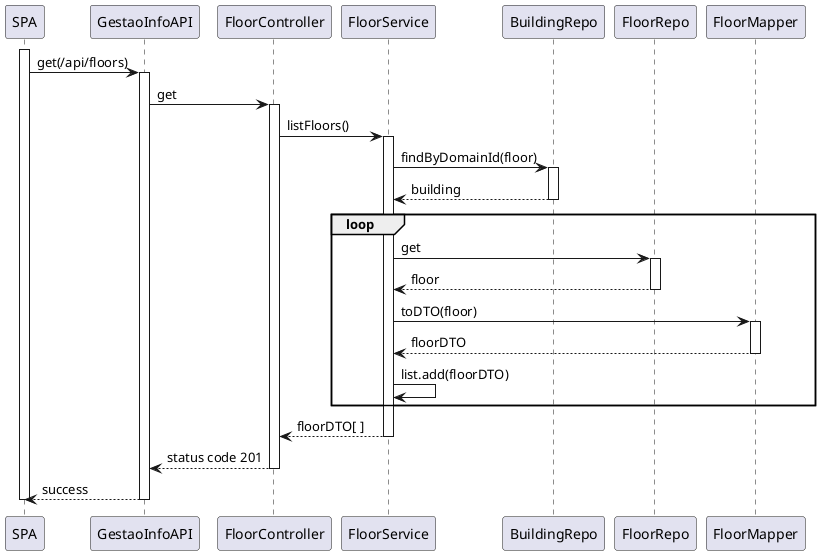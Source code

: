 @startuml

activate SPA
SPA -> GestaoInfoAPI : get(/api/floors)
activate GestaoInfoAPI

GestaoInfoAPI -> FloorController : get
activate FloorController

FloorController -> FloorService : listFloors()
activate FloorService

FloorService -> BuildingRepo : findByDomainId(floor)
activate BuildingRepo

BuildingRepo --> FloorService : building
deactivate BuildingRepo

loop
    FloorService -> FloorRepo : get
    activate FloorRepo

    FloorRepo --> FloorService : floor
    deactivate FloorRepo

    FloorService -> FloorMapper : toDTO(floor)
    activate FloorMapper

    FloorMapper --> FloorService : floorDTO
    deactivate FloorMapper

    FloorService -> FloorService : list.add(floorDTO)
end

FloorService --> FloorController : floorDTO[ ]
deactivate FloorService

FloorController --> GestaoInfoAPI : status code 201
deactivate FloorController

GestaoInfoAPI --> SPA : success
deactivate GestaoInfoAPI

deactivate SPA

@enduml